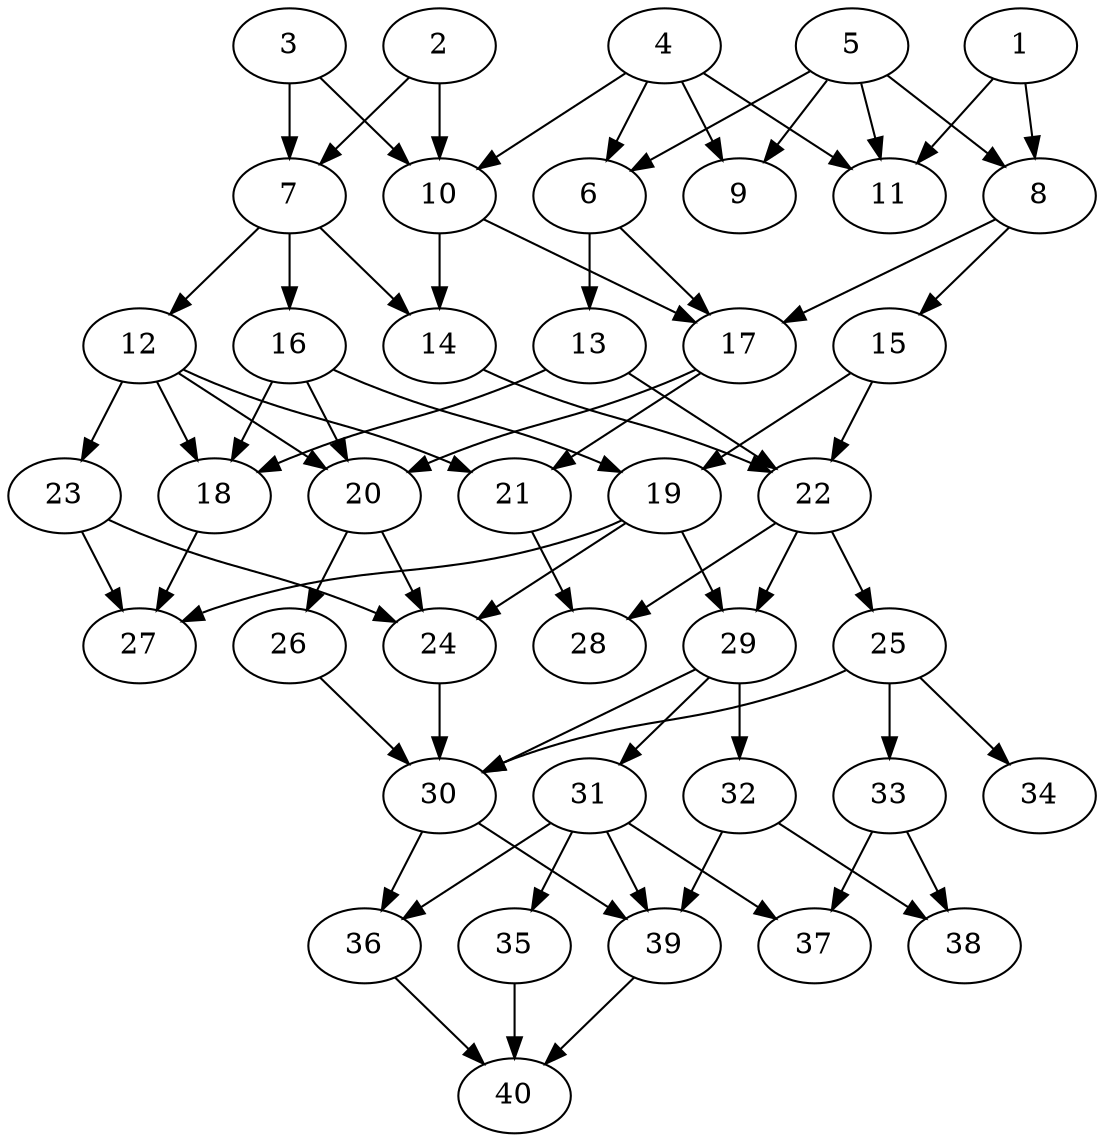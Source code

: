 // DAG automatically generated by daggen at Thu Oct  3 14:06:49 2019
// ./daggen --dot -n 40 --ccr 0.4 --fat 0.5 --regular 0.9 --density 0.6 --mindata 5242880 --maxdata 52428800 
digraph G {
  1 [size="22604800", alpha="0.07", expect_size="9041920"] 
  1 -> 8 [size ="9041920"]
  1 -> 11 [size ="9041920"]
  2 [size="28610560", alpha="0.10", expect_size="11444224"] 
  2 -> 7 [size ="11444224"]
  2 -> 10 [size ="11444224"]
  3 [size="120872960", alpha="0.12", expect_size="48349184"] 
  3 -> 7 [size ="48349184"]
  3 -> 10 [size ="48349184"]
  4 [size="123258880", alpha="0.03", expect_size="49303552"] 
  4 -> 6 [size ="49303552"]
  4 -> 9 [size ="49303552"]
  4 -> 10 [size ="49303552"]
  4 -> 11 [size ="49303552"]
  5 [size="47633920", alpha="0.12", expect_size="19053568"] 
  5 -> 6 [size ="19053568"]
  5 -> 8 [size ="19053568"]
  5 -> 9 [size ="19053568"]
  5 -> 11 [size ="19053568"]
  6 [size="94479360", alpha="0.14", expect_size="37791744"] 
  6 -> 13 [size ="37791744"]
  6 -> 17 [size ="37791744"]
  7 [size="96089600", alpha="0.07", expect_size="38435840"] 
  7 -> 12 [size ="38435840"]
  7 -> 14 [size ="38435840"]
  7 -> 16 [size ="38435840"]
  8 [size="99502080", alpha="0.13", expect_size="39800832"] 
  8 -> 15 [size ="39800832"]
  8 -> 17 [size ="39800832"]
  9 [size="94248960", alpha="0.09", expect_size="37699584"] 
  10 [size="72332800", alpha="0.13", expect_size="28933120"] 
  10 -> 14 [size ="28933120"]
  10 -> 17 [size ="28933120"]
  11 [size="14807040", alpha="0.09", expect_size="5922816"] 
  12 [size="58327040", alpha="0.17", expect_size="23330816"] 
  12 -> 18 [size ="23330816"]
  12 -> 20 [size ="23330816"]
  12 -> 21 [size ="23330816"]
  12 -> 23 [size ="23330816"]
  13 [size="117155840", alpha="0.19", expect_size="46862336"] 
  13 -> 18 [size ="46862336"]
  13 -> 22 [size ="46862336"]
  14 [size="67228160", alpha="0.10", expect_size="26891264"] 
  14 -> 22 [size ="26891264"]
  15 [size="83128320", alpha="0.16", expect_size="33251328"] 
  15 -> 19 [size ="33251328"]
  15 -> 22 [size ="33251328"]
  16 [size="37058560", alpha="0.02", expect_size="14823424"] 
  16 -> 18 [size ="14823424"]
  16 -> 19 [size ="14823424"]
  16 -> 20 [size ="14823424"]
  17 [size="119406080", alpha="0.02", expect_size="47762432"] 
  17 -> 20 [size ="47762432"]
  17 -> 21 [size ="47762432"]
  18 [size="44480000", alpha="0.06", expect_size="17792000"] 
  18 -> 27 [size ="17792000"]
  19 [size="120852480", alpha="0.04", expect_size="48340992"] 
  19 -> 24 [size ="48340992"]
  19 -> 27 [size ="48340992"]
  19 -> 29 [size ="48340992"]
  20 [size="53614080", alpha="0.08", expect_size="21445632"] 
  20 -> 24 [size ="21445632"]
  20 -> 26 [size ="21445632"]
  21 [size="13614080", alpha="0.14", expect_size="5445632"] 
  21 -> 28 [size ="5445632"]
  22 [size="67397120", alpha="0.03", expect_size="26958848"] 
  22 -> 25 [size ="26958848"]
  22 -> 28 [size ="26958848"]
  22 -> 29 [size ="26958848"]
  23 [size="49131520", alpha="0.10", expect_size="19652608"] 
  23 -> 24 [size ="19652608"]
  23 -> 27 [size ="19652608"]
  24 [size="46131200", alpha="0.16", expect_size="18452480"] 
  24 -> 30 [size ="18452480"]
  25 [size="102778880", alpha="0.08", expect_size="41111552"] 
  25 -> 30 [size ="41111552"]
  25 -> 33 [size ="41111552"]
  25 -> 34 [size ="41111552"]
  26 [size="79198720", alpha="0.13", expect_size="31679488"] 
  26 -> 30 [size ="31679488"]
  27 [size="92597760", alpha="0.12", expect_size="37039104"] 
  28 [size="102333440", alpha="0.06", expect_size="40933376"] 
  29 [size="19438080", alpha="0.14", expect_size="7775232"] 
  29 -> 30 [size ="7775232"]
  29 -> 31 [size ="7775232"]
  29 -> 32 [size ="7775232"]
  30 [size="41633280", alpha="0.12", expect_size="16653312"] 
  30 -> 36 [size ="16653312"]
  30 -> 39 [size ="16653312"]
  31 [size="90588160", alpha="0.10", expect_size="36235264"] 
  31 -> 35 [size ="36235264"]
  31 -> 36 [size ="36235264"]
  31 -> 37 [size ="36235264"]
  31 -> 39 [size ="36235264"]
  32 [size="57838080", alpha="0.16", expect_size="23135232"] 
  32 -> 38 [size ="23135232"]
  32 -> 39 [size ="23135232"]
  33 [size="76848640", alpha="0.20", expect_size="30739456"] 
  33 -> 37 [size ="30739456"]
  33 -> 38 [size ="30739456"]
  34 [size="19458560", alpha="0.12", expect_size="7783424"] 
  35 [size="113784320", alpha="0.17", expect_size="45513728"] 
  35 -> 40 [size ="45513728"]
  36 [size="40463360", alpha="0.06", expect_size="16185344"] 
  36 -> 40 [size ="16185344"]
  37 [size="116797440", alpha="0.12", expect_size="46718976"] 
  38 [size="71874560", alpha="0.04", expect_size="28749824"] 
  39 [size="110056960", alpha="0.14", expect_size="44022784"] 
  39 -> 40 [size ="44022784"]
  40 [size="76556800", alpha="0.11", expect_size="30622720"] 
}
